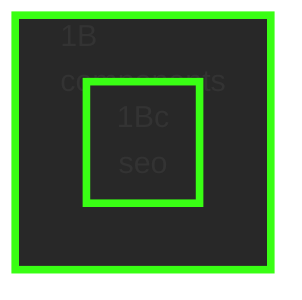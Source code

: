 flowchart TB
  classDef module fill:#f9f,stroke:#333,stroke-width:2px,color:#333,font-weight:bold;
  classDef file fill:#D1C4E9,stroke:#666,stroke-width:1px,color:#333;
  classDef doc fill:#D1C4E9,stroke:#666,stroke-width:1px,color:#333;
  classDef focusNode stroke:#007bff,stroke-width:3px;
  linkStyle default stroke:#CCCCCC,stroke-width:1px

  %% -- Nodes and Subgraphs --
  subgraph sg_1B ["1B<br>components"]
    style sg_1B fill:#282828,stroke:#39FF14,stroke-width:4px
    subgraph sg_1Bc ["1Bc<br>seo"]
      style sg_1Bc fill:#282828,stroke:#39FF14,stroke-width:4px
    end
  end

  %% -- Fallback Node Definitions --

  %% -- Dependencies --